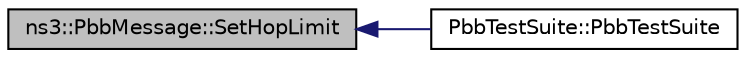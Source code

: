 digraph "ns3::PbbMessage::SetHopLimit"
{
  edge [fontname="Helvetica",fontsize="10",labelfontname="Helvetica",labelfontsize="10"];
  node [fontname="Helvetica",fontsize="10",shape=record];
  rankdir="LR";
  Node1 [label="ns3::PbbMessage::SetHopLimit",height=0.2,width=0.4,color="black", fillcolor="grey75", style="filled", fontcolor="black"];
  Node1 -> Node2 [dir="back",color="midnightblue",fontsize="10",style="solid"];
  Node2 [label="PbbTestSuite::PbbTestSuite",height=0.2,width=0.4,color="black", fillcolor="white", style="filled",URL="$d8/d00/classPbbTestSuite.html#accf2ac0c93fc17ab488c419367b76590"];
}
